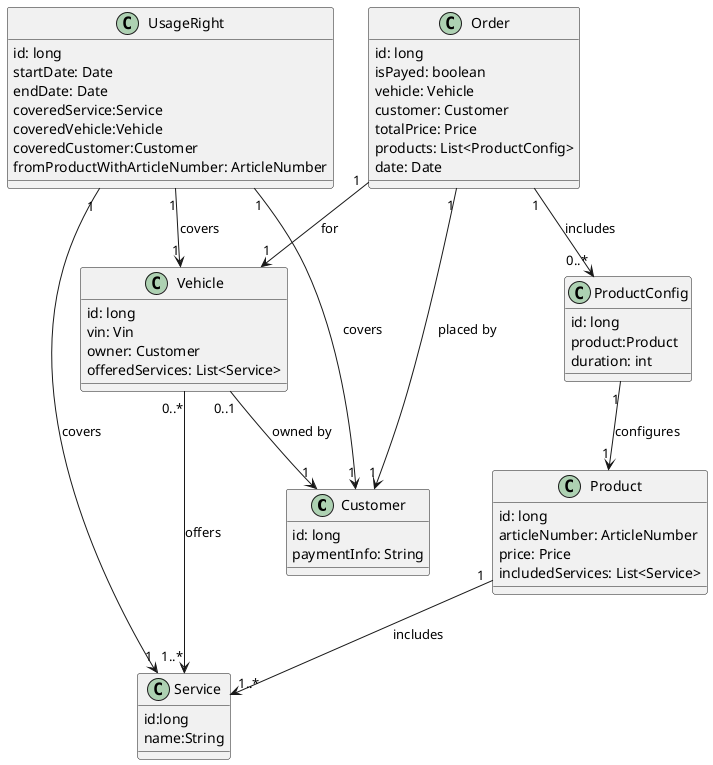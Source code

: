 @startuml

class Customer {
id: long
paymentInfo: String
}

class Vehicle {
  id: long
  vin: Vin
  owner: Customer
  offeredServices: List<Service>
}

class Service{
id:long
name:String
}


class UsageRight {
  id: long
  startDate: Date
  endDate: Date
  coveredService:Service
  coveredVehicle:Vehicle
  coveredCustomer:Customer
  fromProductWithArticleNumber: ArticleNumber
}

class Product {
  id: long
  articleNumber: ArticleNumber
  price: Price
  includedServices: List<Service>
}
class ProductConfig {
  id: long
  product:Product
  duration: int
}

class Order{
id: long
isPayed: boolean
vehicle: Vehicle
customer: Customer
totalPrice: Price
products: List<ProductConfig>
date: Date
}

Vehicle "0..1" --> "1" Customer : owned by
Vehicle "0..*" --> "1..*" Service : offers
UsageRight "1" --> "1" Service : covers
UsageRight "1" --> "1" Vehicle : covers
UsageRight "1" --> "1" Customer : covers
Product "1" --> "1..*" Service : includes
ProductConfig "1" --> "1" Product : configures
Order "1" --> "1" Customer : placed by
Order "1" --> "1" Vehicle : for
Order "1" --> "0..*" ProductConfig : includes


@enduml
